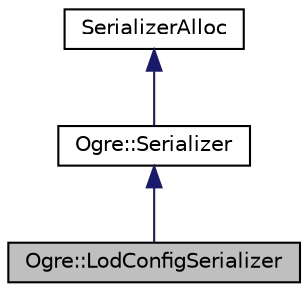 digraph "Ogre::LodConfigSerializer"
{
  bgcolor="transparent";
  edge [fontname="Helvetica",fontsize="10",labelfontname="Helvetica",labelfontsize="10"];
  node [fontname="Helvetica",fontsize="10",shape=record];
  Node0 [label="Ogre::LodConfigSerializer",height=0.2,width=0.4,color="black", fillcolor="grey75", style="filled", fontcolor="black"];
  Node1 -> Node0 [dir="back",color="midnightblue",fontsize="10",style="solid",fontname="Helvetica"];
  Node1 [label="Ogre::Serializer",height=0.2,width=0.4,color="black",URL="$class_ogre_1_1_serializer.html",tooltip="Generic class for serialising data to / from binary stream-based files. "];
  Node2 -> Node1 [dir="back",color="midnightblue",fontsize="10",style="solid",fontname="Helvetica"];
  Node2 [label="SerializerAlloc",height=0.2,width=0.4,color="black",URL="$class_ogre_1_1_allocated_object.html"];
}
